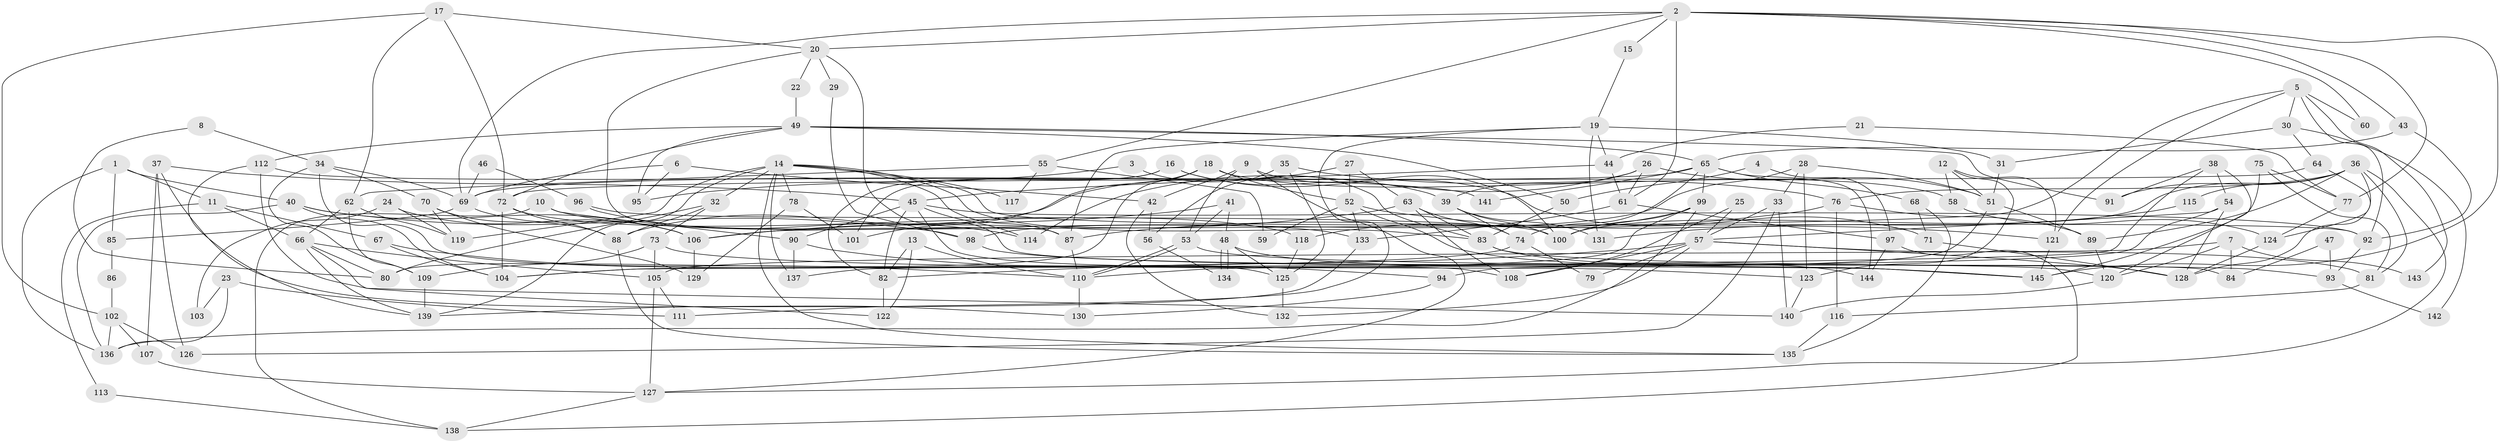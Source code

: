 // Generated by graph-tools (version 1.1) at 2025/11/02/27/25 16:11:16]
// undirected, 145 vertices, 290 edges
graph export_dot {
graph [start="1"]
  node [color=gray90,style=filled];
  1;
  2;
  3;
  4;
  5;
  6;
  7;
  8;
  9;
  10;
  11;
  12;
  13;
  14;
  15;
  16;
  17;
  18;
  19;
  20;
  21;
  22;
  23;
  24;
  25;
  26;
  27;
  28;
  29;
  30;
  31;
  32;
  33;
  34;
  35;
  36;
  37;
  38;
  39;
  40;
  41;
  42;
  43;
  44;
  45;
  46;
  47;
  48;
  49;
  50;
  51;
  52;
  53;
  54;
  55;
  56;
  57;
  58;
  59;
  60;
  61;
  62;
  63;
  64;
  65;
  66;
  67;
  68;
  69;
  70;
  71;
  72;
  73;
  74;
  75;
  76;
  77;
  78;
  79;
  80;
  81;
  82;
  83;
  84;
  85;
  86;
  87;
  88;
  89;
  90;
  91;
  92;
  93;
  94;
  95;
  96;
  97;
  98;
  99;
  100;
  101;
  102;
  103;
  104;
  105;
  106;
  107;
  108;
  109;
  110;
  111;
  112;
  113;
  114;
  115;
  116;
  117;
  118;
  119;
  120;
  121;
  122;
  123;
  124;
  125;
  126;
  127;
  128;
  129;
  130;
  131;
  132;
  133;
  134;
  135;
  136;
  137;
  138;
  139;
  140;
  141;
  142;
  143;
  144;
  145;
  1 -- 136;
  1 -- 40;
  1 -- 11;
  1 -- 85;
  2 -- 61;
  2 -- 145;
  2 -- 15;
  2 -- 20;
  2 -- 43;
  2 -- 55;
  2 -- 60;
  2 -- 69;
  2 -- 77;
  3 -- 95;
  3 -- 83;
  4 -- 97;
  4 -- 50;
  5 -- 106;
  5 -- 92;
  5 -- 30;
  5 -- 60;
  5 -- 121;
  5 -- 143;
  6 -- 42;
  6 -- 69;
  6 -- 95;
  7 -- 105;
  7 -- 120;
  7 -- 84;
  7 -- 143;
  8 -- 80;
  8 -- 34;
  9 -- 53;
  9 -- 100;
  9 -- 42;
  9 -- 127;
  10 -- 133;
  10 -- 90;
  10 -- 138;
  11 -- 66;
  11 -- 67;
  11 -- 113;
  12 -- 51;
  12 -- 121;
  12 -- 58;
  12 -- 123;
  13 -- 110;
  13 -- 82;
  13 -- 122;
  14 -- 135;
  14 -- 32;
  14 -- 78;
  14 -- 83;
  14 -- 87;
  14 -- 92;
  14 -- 117;
  14 -- 119;
  14 -- 137;
  14 -- 139;
  15 -- 19;
  16 -- 101;
  16 -- 39;
  16 -- 71;
  16 -- 82;
  17 -- 20;
  17 -- 72;
  17 -- 62;
  17 -- 102;
  18 -- 52;
  18 -- 58;
  18 -- 80;
  18 -- 101;
  19 -- 44;
  19 -- 87;
  19 -- 31;
  19 -- 111;
  19 -- 131;
  20 -- 87;
  20 -- 22;
  20 -- 29;
  20 -- 84;
  21 -- 44;
  21 -- 77;
  22 -- 49;
  23 -- 111;
  23 -- 136;
  23 -- 103;
  24 -- 119;
  24 -- 106;
  24 -- 103;
  25 -- 57;
  25 -- 108;
  26 -- 51;
  26 -- 39;
  26 -- 61;
  26 -- 114;
  27 -- 88;
  27 -- 63;
  27 -- 52;
  28 -- 123;
  28 -- 51;
  28 -- 33;
  28 -- 98;
  29 -- 98;
  30 -- 31;
  30 -- 64;
  30 -- 142;
  31 -- 51;
  32 -- 73;
  32 -- 80;
  32 -- 88;
  33 -- 57;
  33 -- 126;
  33 -- 140;
  34 -- 69;
  34 -- 125;
  34 -- 70;
  34 -- 109;
  35 -- 76;
  35 -- 125;
  35 -- 56;
  36 -- 81;
  36 -- 76;
  36 -- 89;
  36 -- 91;
  36 -- 100;
  36 -- 115;
  36 -- 124;
  36 -- 127;
  37 -- 45;
  37 -- 107;
  37 -- 126;
  37 -- 130;
  38 -- 120;
  38 -- 104;
  38 -- 54;
  38 -- 91;
  39 -- 74;
  39 -- 100;
  39 -- 131;
  40 -- 104;
  40 -- 98;
  40 -- 106;
  40 -- 136;
  41 -- 48;
  41 -- 106;
  41 -- 53;
  42 -- 132;
  42 -- 56;
  43 -- 65;
  43 -- 92;
  44 -- 61;
  44 -- 45;
  45 -- 92;
  45 -- 82;
  45 -- 90;
  45 -- 108;
  45 -- 114;
  46 -- 96;
  46 -- 69;
  47 -- 84;
  47 -- 93;
  48 -- 134;
  48 -- 134;
  48 -- 144;
  48 -- 125;
  49 -- 91;
  49 -- 72;
  49 -- 50;
  49 -- 65;
  49 -- 95;
  49 -- 112;
  50 -- 83;
  51 -- 89;
  51 -- 94;
  52 -- 121;
  52 -- 59;
  52 -- 133;
  52 -- 145;
  53 -- 110;
  53 -- 110;
  53 -- 120;
  54 -- 128;
  54 -- 57;
  54 -- 137;
  55 -- 62;
  55 -- 59;
  55 -- 117;
  56 -- 134;
  57 -- 82;
  57 -- 79;
  57 -- 81;
  57 -- 108;
  57 -- 128;
  57 -- 132;
  58 -- 124;
  61 -- 133;
  61 -- 97;
  62 -- 66;
  62 -- 109;
  62 -- 119;
  63 -- 108;
  63 -- 106;
  63 -- 74;
  63 -- 83;
  64 -- 128;
  64 -- 72;
  65 -- 99;
  65 -- 68;
  65 -- 69;
  65 -- 74;
  65 -- 141;
  65 -- 144;
  66 -- 139;
  66 -- 105;
  66 -- 80;
  66 -- 122;
  67 -- 104;
  67 -- 110;
  68 -- 71;
  68 -- 135;
  69 -- 85;
  69 -- 106;
  70 -- 119;
  70 -- 88;
  70 -- 129;
  71 -- 128;
  72 -- 88;
  72 -- 104;
  72 -- 118;
  73 -- 109;
  73 -- 123;
  73 -- 105;
  74 -- 79;
  74 -- 104;
  75 -- 145;
  75 -- 81;
  75 -- 77;
  76 -- 89;
  76 -- 87;
  76 -- 116;
  77 -- 124;
  78 -- 129;
  78 -- 101;
  81 -- 116;
  82 -- 122;
  83 -- 93;
  83 -- 145;
  85 -- 86;
  86 -- 102;
  87 -- 110;
  88 -- 135;
  89 -- 120;
  90 -- 137;
  90 -- 94;
  92 -- 93;
  93 -- 142;
  94 -- 130;
  96 -- 100;
  96 -- 114;
  97 -- 138;
  97 -- 144;
  98 -- 145;
  99 -- 136;
  99 -- 110;
  99 -- 100;
  99 -- 118;
  102 -- 126;
  102 -- 107;
  102 -- 136;
  105 -- 127;
  105 -- 111;
  106 -- 129;
  107 -- 127;
  109 -- 139;
  110 -- 130;
  112 -- 139;
  112 -- 140;
  112 -- 141;
  113 -- 138;
  115 -- 131;
  116 -- 135;
  118 -- 125;
  120 -- 140;
  121 -- 145;
  123 -- 140;
  124 -- 128;
  125 -- 132;
  127 -- 138;
  133 -- 139;
}
